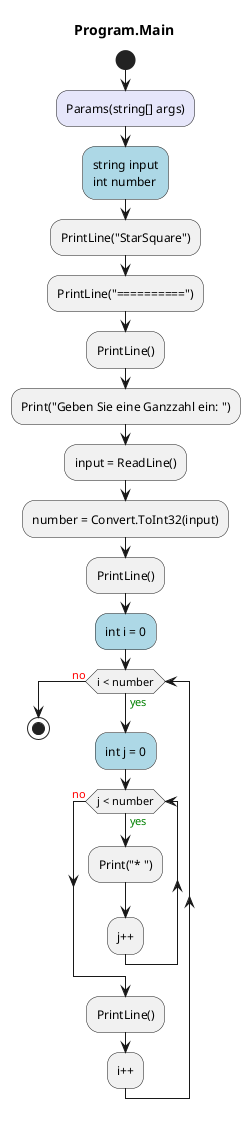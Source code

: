 @startuml Program.Main
title Program.Main
start
#Lavender:Params(string[] args);
#LightBlue:string input
int number;
:PrintLine("StarSquare");
:PrintLine("==========");
:PrintLine();
:Print("Geben Sie eine Ganzzahl ein: ");
:input = ReadLine();
:number = Convert.ToInt32(input);
:PrintLine();
#LightBlue:int i = 0;
while (i < number) is (<color:green>yes)
    #LightBlue:int j = 0;
    while (j < number) is (<color:green>yes)
        :Print("* ");
    :j++;
    endwhile (<color:red>no)
    :PrintLine();
:i++;
endwhile (<color:red>no)
stop
@enduml
